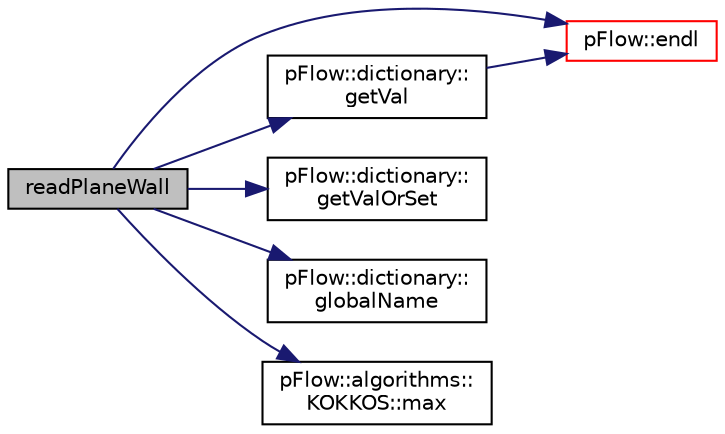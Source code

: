 digraph "readPlaneWall"
{
 // LATEX_PDF_SIZE
  edge [fontname="Helvetica",fontsize="10",labelfontname="Helvetica",labelfontsize="10"];
  node [fontname="Helvetica",fontsize="10",shape=record];
  rankdir="LR";
  Node1 [label="readPlaneWall",height=0.2,width=0.4,color="black", fillcolor="grey75", style="filled", fontcolor="black",tooltip=" "];
  Node1 -> Node2 [color="midnightblue",fontsize="10",style="solid",fontname="Helvetica"];
  Node2 [label="pFlow::endl",height=0.2,width=0.4,color="red", fillcolor="white", style="filled",URL="$namespacepFlow.html#aba8f0c455a3fdb4b05ad33a25b13b189",tooltip="Add newline and flush stream."];
  Node1 -> Node4 [color="midnightblue",fontsize="10",style="solid",fontname="Helvetica"];
  Node4 [label="pFlow::dictionary::\lgetVal",height=0.2,width=0.4,color="black", fillcolor="white", style="filled",URL="$classpFlow_1_1dictionary.html#a523bcff98ab38f3c5961e56eeb0b1d47",tooltip="get the value of data entry"];
  Node4 -> Node2 [color="midnightblue",fontsize="10",style="solid",fontname="Helvetica"];
  Node1 -> Node5 [color="midnightblue",fontsize="10",style="solid",fontname="Helvetica"];
  Node5 [label="pFlow::dictionary::\lgetValOrSet",height=0.2,width=0.4,color="black", fillcolor="white", style="filled",URL="$classpFlow_1_1dictionary.html#a5585dc9a8b971fbfe2c99fdb75c5d647",tooltip="get the value of data entry or if not found, set the value to setVal"];
  Node1 -> Node6 [color="midnightblue",fontsize="10",style="solid",fontname="Helvetica"];
  Node6 [label="pFlow::dictionary::\lglobalName",height=0.2,width=0.4,color="black", fillcolor="white", style="filled",URL="$classpFlow_1_1dictionary.html#a85c3c1fce0c14d36030092df2f27b632",tooltip="global name of entry, separated with dots"];
  Node1 -> Node7 [color="midnightblue",fontsize="10",style="solid",fontname="Helvetica"];
  Node7 [label="pFlow::algorithms::\lKOKKOS::max",height=0.2,width=0.4,color="black", fillcolor="white", style="filled",URL="$namespacepFlow_1_1algorithms_1_1KOKKOS.html#a9d98facac68152ec12bf1483da55c939",tooltip=" "];
}
